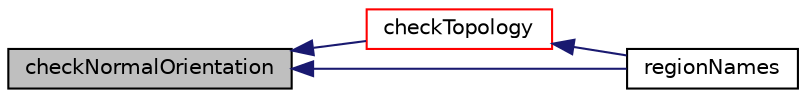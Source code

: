 digraph "checkNormalOrientation"
{
  bgcolor="transparent";
  edge [fontname="Helvetica",fontsize="10",labelfontname="Helvetica",labelfontsize="10"];
  node [fontname="Helvetica",fontsize="10",shape=record];
  rankdir="LR";
  Node976 [label="checkNormalOrientation",height=0.2,width=0.4,color="black", fillcolor="grey75", style="filled", fontcolor="black"];
  Node976 -> Node977 [dir="back",color="midnightblue",fontsize="10",style="solid",fontname="Helvetica"];
  Node977 [label="checkTopology",height=0.2,width=0.4,color="red",URL="$a26381.html#a8f4d1cf2fe0a800091b9d21cfdab0dcd",tooltip="All topological checks. Return number of failed checks. "];
  Node977 -> Node982 [dir="back",color="midnightblue",fontsize="10",style="solid",fontname="Helvetica"];
  Node982 [label="regionNames",height=0.2,width=0.4,color="black",URL="$a26381.html#a0dc1c3a7eab469ca542770f4dce82bee"];
  Node976 -> Node982 [dir="back",color="midnightblue",fontsize="10",style="solid",fontname="Helvetica"];
}

